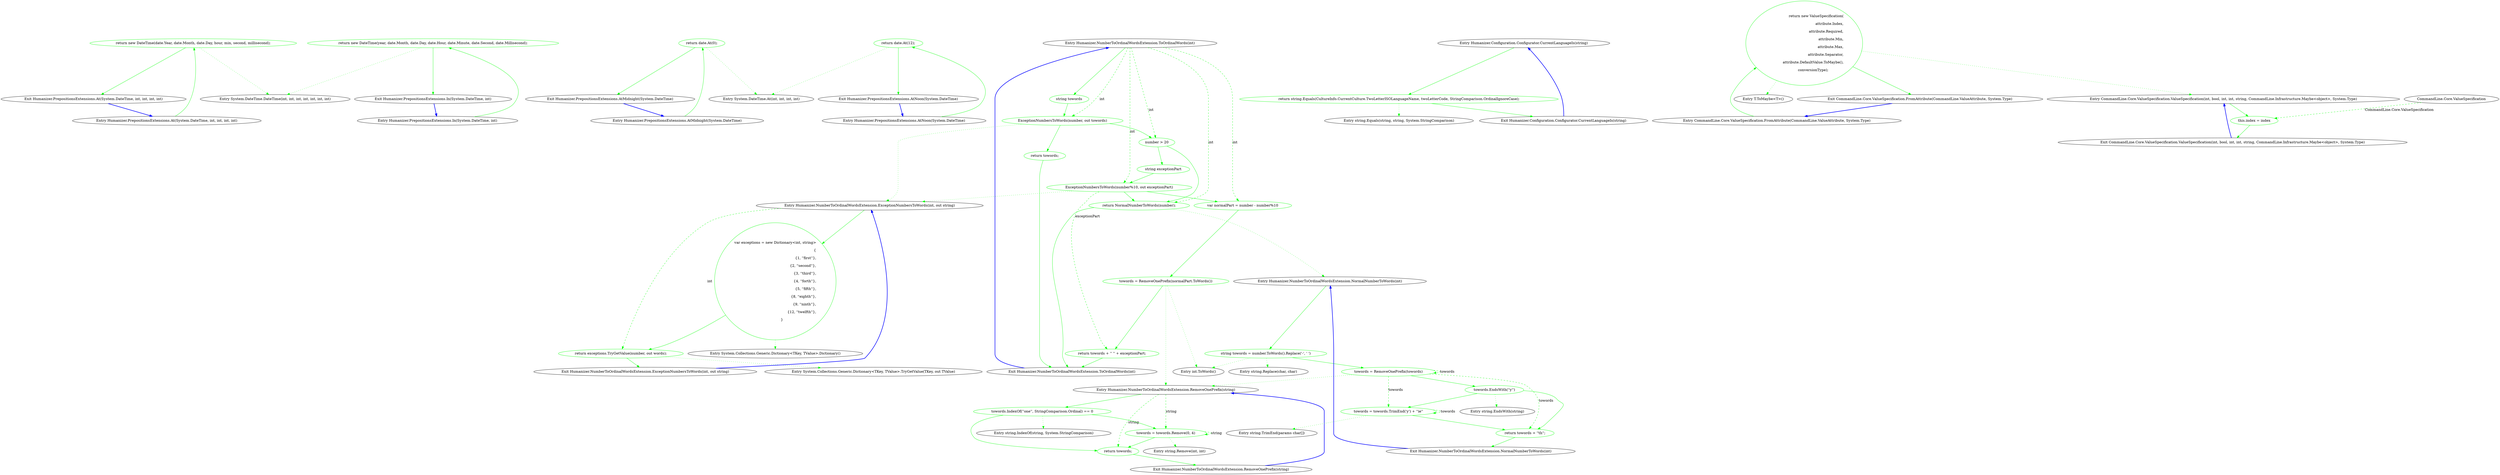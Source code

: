 digraph  {
d1 [label="return new DateTime(date.Year, date.Month, date.Day, hour, min, second, millisecond);", span="7-7", cluster="Humanizer.PrepositionsExtensions.At(System.DateTime, int, int, int, int)", color=green, community=0];
d0 [label="Entry Humanizer.PrepositionsExtensions.At(System.DateTime, int, int, int, int)", span="5-5", cluster="Humanizer.PrepositionsExtensions.At(System.DateTime, int, int, int, int)"];
d2 [label="Exit Humanizer.PrepositionsExtensions.At(System.DateTime, int, int, int, int)", span="5-5", cluster="Humanizer.PrepositionsExtensions.At(System.DateTime, int, int, int, int)"];
d3 [label="Entry System.DateTime.DateTime(int, int, int, int, int, int, int)", span="0-0", cluster="System.DateTime.DateTime(int, int, int, int, int, int, int)"];
d5 [label="return date.At(0);", span="17-17", cluster="Humanizer.PrepositionsExtensions.AtMidnight(System.DateTime)", color=green, community=0];
d4 [label="Entry Humanizer.PrepositionsExtensions.AtMidnight(System.DateTime)", span="15-15", cluster="Humanizer.PrepositionsExtensions.AtMidnight(System.DateTime)"];
d6 [label="Exit Humanizer.PrepositionsExtensions.AtMidnight(System.DateTime)", span="15-15", cluster="Humanizer.PrepositionsExtensions.AtMidnight(System.DateTime)"];
d7 [label="Entry System.DateTime.At(int, int, int, int)", span="5-5", cluster="System.DateTime.At(int, int, int, int)"];
d9 [label="return date.At(12);", span="27-27", cluster="Humanizer.PrepositionsExtensions.AtNoon(System.DateTime)", color=green, community=0];
d8 [label="Entry Humanizer.PrepositionsExtensions.AtNoon(System.DateTime)", span="25-25", cluster="Humanizer.PrepositionsExtensions.AtNoon(System.DateTime)"];
d10 [label="Exit Humanizer.PrepositionsExtensions.AtNoon(System.DateTime)", span="25-25", cluster="Humanizer.PrepositionsExtensions.AtNoon(System.DateTime)"];
d12 [label="return new DateTime(year, date.Month, date.Day, date.Hour, date.Minute, date.Second, date.Millisecond);", span="38-38", cluster="Humanizer.PrepositionsExtensions.In(System.DateTime, int)", color=green, community=0];
d11 [label="Entry Humanizer.PrepositionsExtensions.In(System.DateTime, int)", span="36-36", cluster="Humanizer.PrepositionsExtensions.In(System.DateTime, int)"];
d13 [label="Exit Humanizer.PrepositionsExtensions.In(System.DateTime, int)", span="36-36", cluster="Humanizer.PrepositionsExtensions.In(System.DateTime, int)"];
m2_0 [label="Entry Humanizer.NumberToOrdinalWordsExtension.ToOrdinalWords(int)", span="15-15", cluster="Humanizer.NumberToOrdinalWordsExtension.ToOrdinalWords(int)", file="CreatingMethods.cs"];
m2_1 [label="string towords", span="17-17", cluster="Humanizer.NumberToOrdinalWordsExtension.ToOrdinalWords(int)", color=green, community=0, file="CreatingMethods.cs"];
m2_2 [label="ExceptionNumbersToWords(number, out towords)", span="19-19", cluster="Humanizer.NumberToOrdinalWordsExtension.ToOrdinalWords(int)", color=green, community=0, file="CreatingMethods.cs"];
m2_3 [label="return towords;", span="20-20", cluster="Humanizer.NumberToOrdinalWordsExtension.ToOrdinalWords(int)", color=green, community=0, file="CreatingMethods.cs"];
m2_4 [label="number > 20", span="23-23", cluster="Humanizer.NumberToOrdinalWordsExtension.ToOrdinalWords(int)", color=green, community=0, file="CreatingMethods.cs"];
m2_5 [label="string exceptionPart", span="25-25", cluster="Humanizer.NumberToOrdinalWordsExtension.ToOrdinalWords(int)", color=green, community=0, file="CreatingMethods.cs"];
m2_10 [label="return NormalNumberToWords(number);", span="34-34", cluster="Humanizer.NumberToOrdinalWordsExtension.ToOrdinalWords(int)", color=green, community=0, file="CreatingMethods.cs"];
m2_6 [label="ExceptionNumbersToWords(number%10, out exceptionPart)", span="26-26", cluster="Humanizer.NumberToOrdinalWordsExtension.ToOrdinalWords(int)", color=green, community=0, file="CreatingMethods.cs"];
m2_7 [label="var normalPart = number - number%10", span="28-28", cluster="Humanizer.NumberToOrdinalWordsExtension.ToOrdinalWords(int)", color=green, community=0, file="CreatingMethods.cs"];
m2_9 [label="return towords + '' '' + exceptionPart;", span="30-30", cluster="Humanizer.NumberToOrdinalWordsExtension.ToOrdinalWords(int)", color=green, community=0, file="CreatingMethods.cs"];
m2_8 [label="towords = RemoveOnePrefix(normalPart.ToWords())", span="29-29", cluster="Humanizer.NumberToOrdinalWordsExtension.ToOrdinalWords(int)", color=green, community=0, file="CreatingMethods.cs"];
m2_11 [label="Exit Humanizer.NumberToOrdinalWordsExtension.ToOrdinalWords(int)", span="15-15", cluster="Humanizer.NumberToOrdinalWordsExtension.ToOrdinalWords(int)", file="CreatingMethods.cs"];
m2_34 [label="Entry System.Collections.Generic.Dictionary<TKey, TValue>.Dictionary()", span="0-0", cluster="System.Collections.Generic.Dictionary<TKey, TValue>.Dictionary()", file="CreatingMethods.cs"];
m2_22 [label="Entry string.Replace(char, char)", span="0-0", cluster="string.Replace(char, char)", file="CreatingMethods.cs"];
m2_35 [label="Entry System.Collections.Generic.Dictionary<TKey, TValue>.TryGetValue(TKey, out TValue)", span="0-0", cluster="System.Collections.Generic.Dictionary<TKey, TValue>.TryGetValue(TKey, out TValue)", file="CreatingMethods.cs"];
m2_23 [label="Entry string.EndsWith(string)", span="0-0", cluster="string.EndsWith(string)", file="CreatingMethods.cs"];
m2_12 [label="Entry Humanizer.NumberToOrdinalWordsExtension.ExceptionNumbersToWords(int, out string)", span="58-58", cluster="Humanizer.NumberToOrdinalWordsExtension.ExceptionNumbersToWords(int, out string)", file="CreatingMethods.cs"];
m2_31 [label="var exceptions = new Dictionary<int, string>\r\n            {\r\n                {1, ''first''},\r\n                {2, ''second''},\r\n                {3, ''third''},\r\n                {4, ''forth''},\r\n                {5, ''fifth''},\r\n                {8, ''eighth''},\r\n                {9, ''ninth''},\r\n                {12, ''twelfth''},\r\n            }", span="60-70", cluster="Humanizer.NumberToOrdinalWordsExtension.ExceptionNumbersToWords(int, out string)", color=green, community=0, file="CreatingMethods.cs"];
m2_32 [label="return exceptions.TryGetValue(number, out words);", span="72-72", cluster="Humanizer.NumberToOrdinalWordsExtension.ExceptionNumbersToWords(int, out string)", color=green, community=0, file="CreatingMethods.cs"];
m2_33 [label="Exit Humanizer.NumberToOrdinalWordsExtension.ExceptionNumbersToWords(int, out string)", span="58-58", cluster="Humanizer.NumberToOrdinalWordsExtension.ExceptionNumbersToWords(int, out string)", file="CreatingMethods.cs"];
m2_13 [label="Entry int.ToWords()", span="16-16", cluster="int.ToWords()", file="CreatingMethods.cs"];
m2_30 [label="Entry string.Remove(int, int)", span="0-0", cluster="string.Remove(int, int)", file="CreatingMethods.cs"];
m2_24 [label="Entry string.TrimEnd(params char[])", span="0-0", cluster="string.TrimEnd(params char[])", file="CreatingMethods.cs"];
m2_14 [label="Entry Humanizer.NumberToOrdinalWordsExtension.RemoveOnePrefix(string)", span="49-49", cluster="Humanizer.NumberToOrdinalWordsExtension.RemoveOnePrefix(string)", file="CreatingMethods.cs"];
m2_25 [label="towords.IndexOf(''one'', StringComparison.Ordinal) == 0", span="52-52", cluster="Humanizer.NumberToOrdinalWordsExtension.RemoveOnePrefix(string)", color=green, community=0, file="CreatingMethods.cs"];
m2_26 [label="towords = towords.Remove(0, 4)", span="53-53", cluster="Humanizer.NumberToOrdinalWordsExtension.RemoveOnePrefix(string)", color=green, community=0, file="CreatingMethods.cs"];
m2_27 [label="return towords;", span="55-55", cluster="Humanizer.NumberToOrdinalWordsExtension.RemoveOnePrefix(string)", color=green, community=0, file="CreatingMethods.cs"];
m2_28 [label="Exit Humanizer.NumberToOrdinalWordsExtension.RemoveOnePrefix(string)", span="49-49", cluster="Humanizer.NumberToOrdinalWordsExtension.RemoveOnePrefix(string)", file="CreatingMethods.cs"];
m2_15 [label="Entry Humanizer.NumberToOrdinalWordsExtension.NormalNumberToWords(int)", span="37-37", cluster="Humanizer.NumberToOrdinalWordsExtension.NormalNumberToWords(int)", file="CreatingMethods.cs"];
m2_16 [label="string towords = number.ToWords().Replace('-', ' ')", span="39-39", cluster="Humanizer.NumberToOrdinalWordsExtension.NormalNumberToWords(int)", color=green, community=0, file="CreatingMethods.cs"];
m2_17 [label="towords = RemoveOnePrefix(towords)", span="41-41", cluster="Humanizer.NumberToOrdinalWordsExtension.NormalNumberToWords(int)", color=green, community=0, file="CreatingMethods.cs"];
m2_18 [label="towords.EndsWith(''y'')", span="43-43", cluster="Humanizer.NumberToOrdinalWordsExtension.NormalNumberToWords(int)", color=green, community=0, file="CreatingMethods.cs"];
m2_19 [label="towords = towords.TrimEnd('y') + ''ie''", span="44-44", cluster="Humanizer.NumberToOrdinalWordsExtension.NormalNumberToWords(int)", color=green, community=0, file="CreatingMethods.cs"];
m2_20 [label="return towords + ''th'';", span="46-46", cluster="Humanizer.NumberToOrdinalWordsExtension.NormalNumberToWords(int)", color=green, community=0, file="CreatingMethods.cs"];
m2_21 [label="Exit Humanizer.NumberToOrdinalWordsExtension.NormalNumberToWords(int)", span="37-37", cluster="Humanizer.NumberToOrdinalWordsExtension.NormalNumberToWords(int)", file="CreatingMethods.cs"];
m2_29 [label="Entry string.IndexOf(string, System.StringComparison)", span="0-0", cluster="string.IndexOf(string, System.StringComparison)", file="CreatingMethods.cs"];
m3_0 [label="Entry Humanizer.Configuration.Configurator.CurrentLanguageIs(string)", span="33-33", cluster="Humanizer.Configuration.Configurator.CurrentLanguageIs(string)", file="DateHumanizeExtensions.cs"];
m3_1 [label="return string.Equals(CultureInfo.CurrentCulture.TwoLetterISOLanguageName, twoLetterCode, StringComparison.OrdinalIgnoreCase);", span="35-35", cluster="Humanizer.Configuration.Configurator.CurrentLanguageIs(string)", color=green, community=0, file="DateHumanizeExtensions.cs"];
m3_2 [label="Exit Humanizer.Configuration.Configurator.CurrentLanguageIs(string)", span="33-33", cluster="Humanizer.Configuration.Configurator.CurrentLanguageIs(string)", file="DateHumanizeExtensions.cs"];
m3_3 [label="Entry string.Equals(string, string, System.StringComparison)", span="0-0", cluster="string.Equals(string, string, System.StringComparison)", file="DateHumanizeExtensions.cs"];
m4_6 [label="Entry T.ToMaybe<T>()", span="82-82", cluster="T.ToMaybe<T>()", file="DateHumanizeTests.cs"];
m4_0 [label="Entry CommandLine.Core.ValueSpecification.ValueSpecification(int, bool, int, int, string, CommandLine.Infrastructure.Maybe<object>, System.Type)", span="11-11", cluster="CommandLine.Core.ValueSpecification.ValueSpecification(int, bool, int, int, string, CommandLine.Infrastructure.Maybe<object>, System.Type)", file="DateHumanizeTests.cs"];
m4_1 [label="this.index = index", span="14-14", cluster="CommandLine.Core.ValueSpecification.ValueSpecification(int, bool, int, int, string, CommandLine.Infrastructure.Maybe<object>, System.Type)", color=green, community=0, file="DateHumanizeTests.cs"];
m4_2 [label="Exit CommandLine.Core.ValueSpecification.ValueSpecification(int, bool, int, int, string, CommandLine.Infrastructure.Maybe<object>, System.Type)", span="11-11", cluster="CommandLine.Core.ValueSpecification.ValueSpecification(int, bool, int, int, string, CommandLine.Infrastructure.Maybe<object>, System.Type)", file="DateHumanizeTests.cs"];
m4_3 [label="Entry CommandLine.Core.ValueSpecification.FromAttribute(CommandLine.ValueAttribute, System.Type)", span="17-17", cluster="CommandLine.Core.ValueSpecification.FromAttribute(CommandLine.ValueAttribute, System.Type)", file="DateHumanizeTests.cs"];
m4_4 [label="return new ValueSpecification(\r\n                attribute.Index,\r\n                attribute.Required,\r\n                attribute.Min,\r\n                attribute.Max,\r\n                attribute.Separator,\r\n                attribute.DefaultValue.ToMaybe(),\r\n                conversionType);", span="19-26", cluster="CommandLine.Core.ValueSpecification.FromAttribute(CommandLine.ValueAttribute, System.Type)", color=green, community=0, file="DateHumanizeTests.cs"];
m4_5 [label="Exit CommandLine.Core.ValueSpecification.FromAttribute(CommandLine.ValueAttribute, System.Type)", span="17-17", cluster="CommandLine.Core.ValueSpecification.FromAttribute(CommandLine.ValueAttribute, System.Type)", file="DateHumanizeTests.cs"];
m4_7 [label="CommandLine.Core.ValueSpecification", span="", file="DateHumanizeTests.cs"];
d1 -> d2  [key=0, style=solid, color=green];
d1 -> d3  [key=2, style=dotted, color=green];
d0 -> d1  [key=0, style=solid, color=green];
d2 -> d0  [key=0, style=bold, color=blue];
d5 -> d6  [key=0, style=solid, color=green];
d5 -> d7  [key=2, style=dotted, color=green];
d4 -> d5  [key=0, style=solid, color=green];
d6 -> d4  [key=0, style=bold, color=blue];
d9 -> d10  [key=0, style=solid, color=green];
d9 -> d7  [key=2, style=dotted, color=green];
d8 -> d9  [key=0, style=solid, color=green];
d10 -> d8  [key=0, style=bold, color=blue];
d12 -> d13  [key=0, style=solid, color=green];
d12 -> d3  [key=2, style=dotted, color=green];
d11 -> d12  [key=0, style=solid, color=green];
d13 -> d11  [key=0, style=bold, color=blue];
m2_0 -> m2_1  [key=0, style=solid, color=green];
m2_0 -> m2_2  [key=1, style=dashed, color=green, label=int];
m2_0 -> m2_4  [key=1, style=dashed, color=green, label=int];
m2_0 -> m2_6  [key=1, style=dashed, color=green, label=int];
m2_0 -> m2_7  [key=1, style=dashed, color=green, label=int];
m2_0 -> m2_10  [key=1, style=dashed, color=green, label=int];
m2_1 -> m2_2  [key=0, style=solid, color=green];
m2_2 -> m2_3  [key=0, style=solid, color=green];
m2_2 -> m2_4  [key=0, style=solid, color=green];
m2_2 -> m2_12  [key=2, style=dotted, color=green];
m2_3 -> m2_11  [key=0, style=solid, color=green];
m2_4 -> m2_5  [key=0, style=solid, color=green];
m2_4 -> m2_10  [key=0, style=solid, color=green];
m2_5 -> m2_6  [key=0, style=solid, color=green];
m2_10 -> m2_11  [key=0, style=solid, color=green];
m2_10 -> m2_15  [key=2, style=dotted, color=green];
m2_6 -> m2_7  [key=0, style=solid, color=green];
m2_6 -> m2_10  [key=0, style=solid, color=green];
m2_6 -> m2_12  [key=2, style=dotted, color=green];
m2_6 -> m2_9  [key=1, style=dashed, color=green, label=exceptionPart];
m2_7 -> m2_8  [key=0, style=solid, color=green];
m2_9 -> m2_11  [key=0, style=solid, color=green];
m2_8 -> m2_9  [key=0, style=solid, color=green];
m2_8 -> m2_13  [key=2, style=dotted, color=green];
m2_8 -> m2_14  [key=2, style=dotted, color=green];
m2_11 -> m2_0  [key=0, style=bold, color=blue];
m2_12 -> m2_31  [key=0, style=solid, color=green];
m2_12 -> m2_32  [key=1, style=dashed, color=green, label=int];
m2_31 -> m2_32  [key=0, style=solid, color=green];
m2_31 -> m2_34  [key=2, style=dotted, color=green];
m2_32 -> m2_33  [key=0, style=solid, color=green];
m2_32 -> m2_35  [key=2, style=dotted, color=green];
m2_33 -> m2_12  [key=0, style=bold, color=blue];
m2_14 -> m2_25  [key=0, style=solid, color=green];
m2_14 -> m2_26  [key=1, style=dashed, color=green, label=string];
m2_14 -> m2_27  [key=1, style=dashed, color=green, label=string];
m2_25 -> m2_26  [key=0, style=solid, color=green];
m2_25 -> m2_27  [key=0, style=solid, color=green];
m2_25 -> m2_29  [key=2, style=dotted, color=green];
m2_26 -> m2_26  [key=1, style=dashed, color=green, label=string];
m2_26 -> m2_27  [key=0, style=solid, color=green];
m2_26 -> m2_30  [key=2, style=dotted, color=green];
m2_27 -> m2_28  [key=0, style=solid, color=green];
m2_28 -> m2_14  [key=0, style=bold, color=blue];
m2_15 -> m2_16  [key=0, style=solid, color=green];
m2_16 -> m2_17  [key=0, style=solid, color=green];
m2_16 -> m2_13  [key=2, style=dotted, color=green];
m2_16 -> m2_22  [key=2, style=dotted, color=green];
m2_17 -> m2_17  [key=1, style=dashed, color=green, label=towords];
m2_17 -> m2_18  [key=0, style=solid, color=green];
m2_17 -> m2_14  [key=2, style=dotted, color=green];
m2_17 -> m2_19  [key=1, style=dashed, color=green, label=towords];
m2_17 -> m2_20  [key=1, style=dashed, color=green, label=towords];
m2_18 -> m2_19  [key=0, style=solid, color=green];
m2_18 -> m2_20  [key=0, style=solid, color=green];
m2_18 -> m2_23  [key=2, style=dotted, color=green];
m2_19 -> m2_19  [key=1, style=dashed, color=green, label=towords];
m2_19 -> m2_20  [key=0, style=solid, color=green];
m2_19 -> m2_24  [key=2, style=dotted, color=green];
m2_20 -> m2_21  [key=0, style=solid, color=green];
m2_21 -> m2_15  [key=0, style=bold, color=blue];
m3_0 -> m3_1  [key=0, style=solid, color=green];
m3_1 -> m3_2  [key=0, style=solid, color=green];
m3_1 -> m3_3  [key=2, style=dotted, color=green];
m3_2 -> m3_0  [key=0, style=bold, color=blue];
m4_0 -> m4_1  [key=0, style=solid, color=green];
m4_1 -> m4_2  [key=0, style=solid, color=green];
m4_2 -> m4_0  [key=0, style=bold, color=blue];
m4_3 -> m4_4  [key=0, style=solid, color=green];
m4_4 -> m4_5  [key=0, style=solid, color=green];
m4_4 -> m4_0  [key=2, style=dotted, color=green];
m4_4 -> m4_6  [key=2, style=dotted, color=green];
m4_5 -> m4_3  [key=0, style=bold, color=blue];
m4_7 -> m4_1  [key=1, style=dashed, color=green, label="CommandLine.Core.ValueSpecification"];
}
